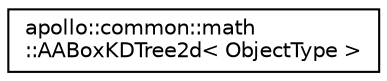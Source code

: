 digraph "Graphical Class Hierarchy"
{
  edge [fontname="Helvetica",fontsize="10",labelfontname="Helvetica",labelfontsize="10"];
  node [fontname="Helvetica",fontsize="10",shape=record];
  rankdir="LR";
  Node1 [label="apollo::common::math\l::AABoxKDTree2d\< ObjectType \>",height=0.2,width=0.4,color="black", fillcolor="white", style="filled",URL="$classapollo_1_1common_1_1math_1_1AABoxKDTree2d.html",tooltip="The class of KD-tree of Aligned Axis Bounding Box(AABox). "];
}
